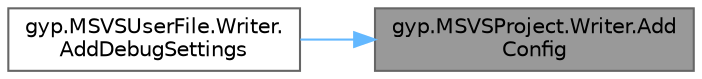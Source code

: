 digraph "gyp.MSVSProject.Writer.AddConfig"
{
 // LATEX_PDF_SIZE
  bgcolor="transparent";
  edge [fontname=Helvetica,fontsize=10,labelfontname=Helvetica,labelfontsize=10];
  node [fontname=Helvetica,fontsize=10,shape=box,height=0.2,width=0.4];
  rankdir="RL";
  Node1 [id="Node000001",label="gyp.MSVSProject.Writer.Add\lConfig",height=0.2,width=0.4,color="gray40", fillcolor="grey60", style="filled", fontcolor="black",tooltip=" "];
  Node1 -> Node2 [id="edge3_Node000001_Node000002",dir="back",color="steelblue1",style="solid",tooltip=" "];
  Node2 [id="Node000002",label="gyp.MSVSUserFile.Writer.\lAddDebugSettings",height=0.2,width=0.4,color="grey40", fillcolor="white", style="filled",URL="$classgyp_1_1_m_s_v_s_user_file_1_1_writer.html#aa36817bb1c5cdb7d110ffe39b8b83508",tooltip=" "];
}
